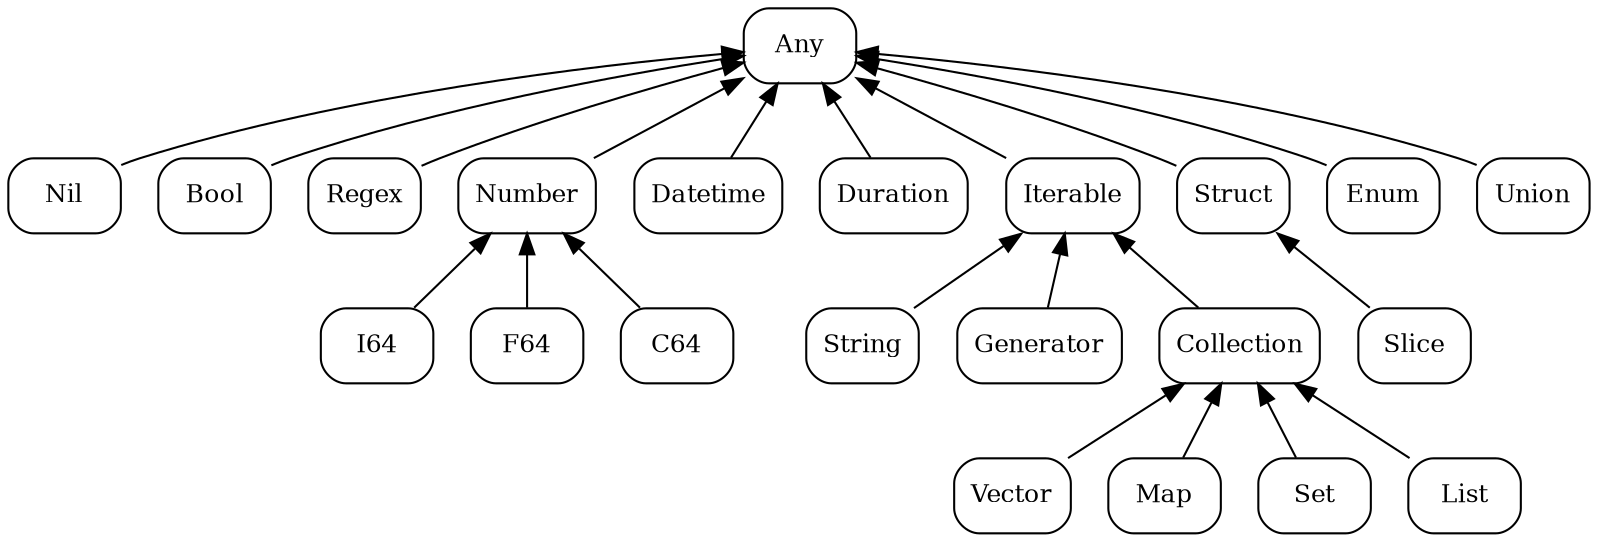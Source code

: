 // $ dot -Tpng -o type_system.png type_system.dot
digraph sci_lisp_type_system {
  graph [layout = dot; rankdir = BT;];
  
  node [fontsize = 12; shape = box; style = "rounded";];
  
  Nil -> Any;
  Bool -> Any;
  Regex -> Any;
  Number -> Any;
  Datetime -> Any;
  Duration -> Any;
  Iterable -> Any;
  Struct -> Any;
  Enum -> Any;
  Union -> Any;
  
  I64 -> Number;
  F64 -> Number;
  C64 -> Number;
  
  String -> Iterable;
  Generator -> Iterable;
  Collection -> Iterable;
  
  Vector -> Collection;
  Map -> Collection;
  Set -> Collection;
  List -> Collection;
  
  Slice -> Struct;
}

